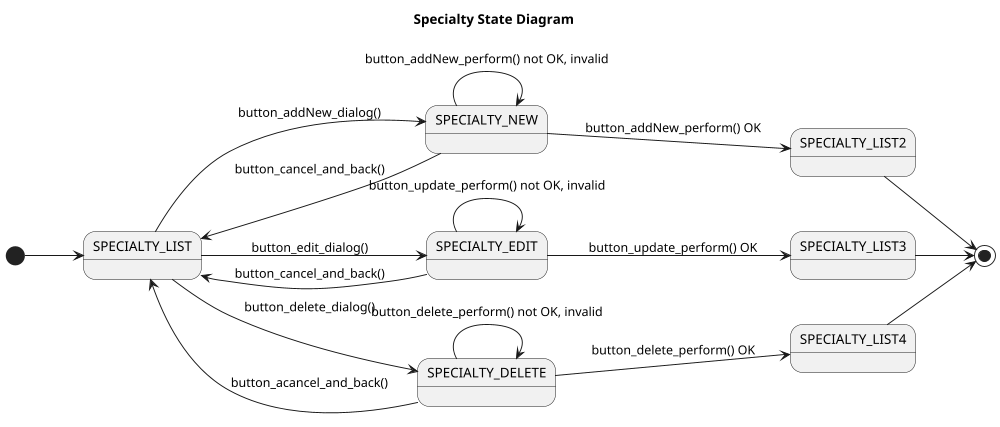 @startuml

title Specialty State Diagram

'https://plantuml.com/state-diagram

left to right direction
'top to bottom direction

scale 1000 width

[*] --> SPECIALTY_LIST


SPECIALTY_LIST --> SPECIALTY_NEW : button_addNew_dialog()
SPECIALTY_NEW --> SPECIALTY_LIST: button_cancel_and_back()
SPECIALTY_NEW --> SPECIALTY_LIST2: button_addNew_perform() OK

SPECIALTY_LIST --> SPECIALTY_EDIT: button_edit_dialog()
SPECIALTY_EDIT --> SPECIALTY_LIST: button_cancel_and_back()
SPECIALTY_EDIT --> SPECIALTY_LIST3: button_update_perform() OK

SPECIALTY_LIST --> SPECIALTY_DELETE: button_delete_dialog()
SPECIALTY_DELETE --> SPECIALTY_LIST: button_acancel_and_back()
SPECIALTY_DELETE --> SPECIALTY_LIST4: button_delete_perform() OK

SPECIALTY_LIST2 --> [*]
SPECIALTY_LIST3 --> [*]
SPECIALTY_LIST4 --> [*]


state SPECIALTY_NEW {
    SPECIALTY_NEW --> SPECIALTY_NEW : button_addNew_perform() not OK, invalid
}
state SPECIALTY_EDIT {
    SPECIALTY_EDIT --> SPECIALTY_EDIT: button_update_perform() not OK, invalid
}
state SPECIALTY_DELETE {
    SPECIALTY_DELETE --> SPECIALTY_DELETE: button_delete_perform() not OK, invalid
}


@enduml